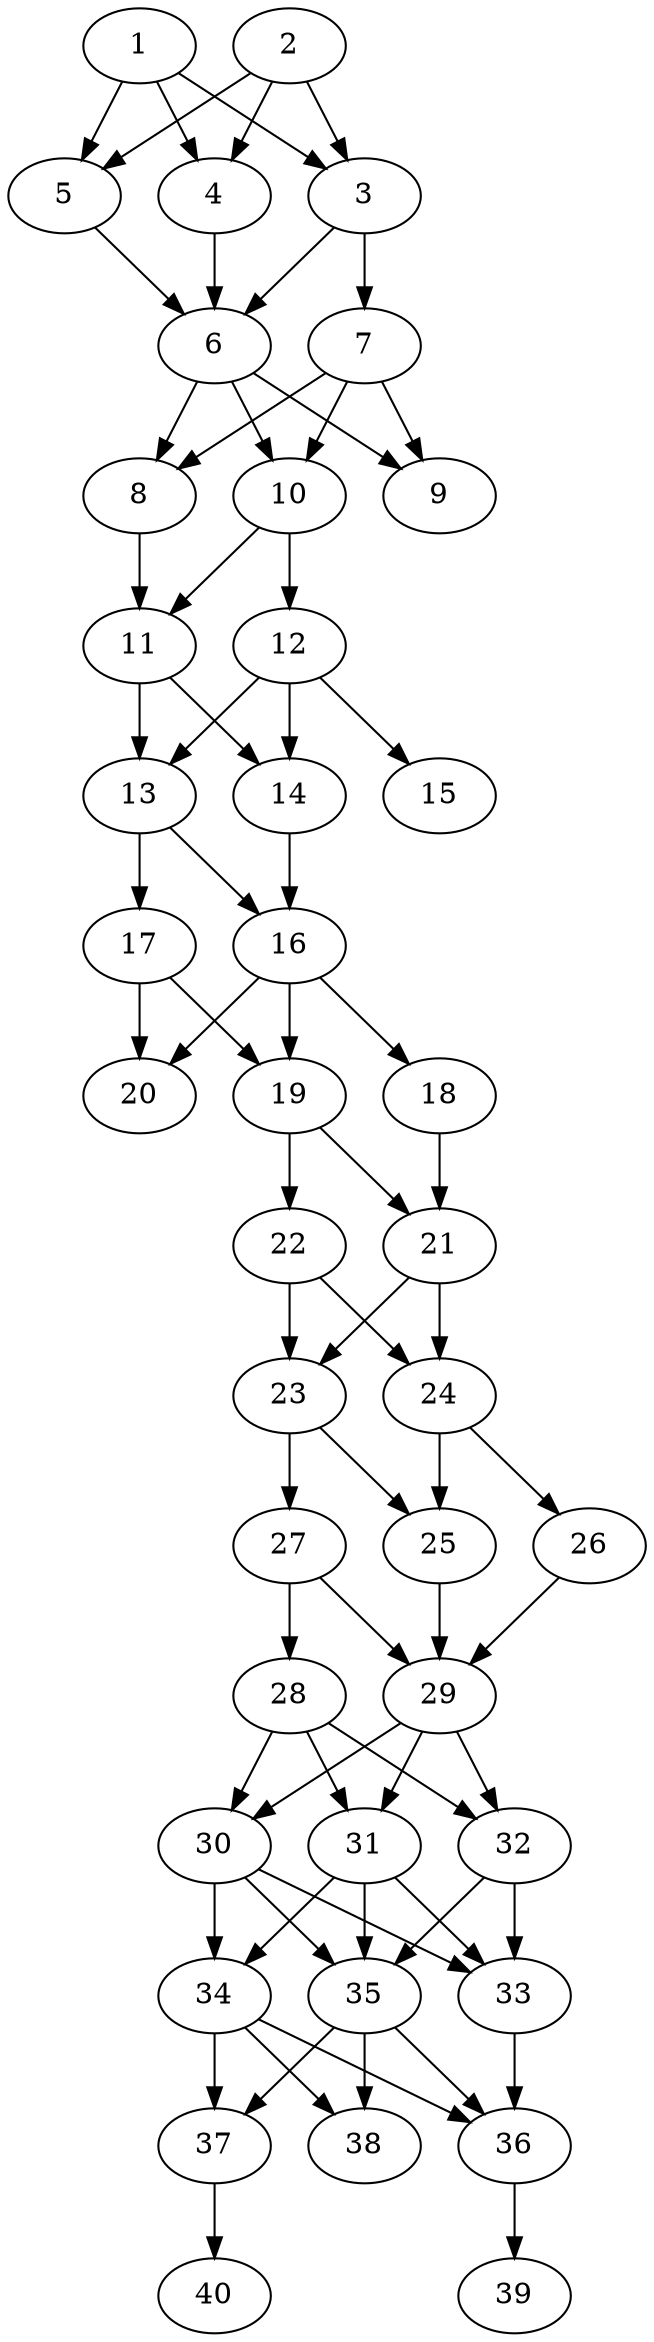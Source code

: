 // DAG automatically generated by daggen at Thu Oct  3 14:06:49 2019
// ./daggen --dot -n 40 --ccr 0.3 --fat 0.3 --regular 0.7 --density 0.9 --mindata 5242880 --maxdata 52428800 
digraph G {
  1 [size="151033173", alpha="0.17", expect_size="45309952"] 
  1 -> 3 [size ="45309952"]
  1 -> 4 [size ="45309952"]
  1 -> 5 [size ="45309952"]
  2 [size="146984960", alpha="0.11", expect_size="44095488"] 
  2 -> 3 [size ="44095488"]
  2 -> 4 [size ="44095488"]
  2 -> 5 [size ="44095488"]
  3 [size="110069760", alpha="0.12", expect_size="33020928"] 
  3 -> 6 [size ="33020928"]
  3 -> 7 [size ="33020928"]
  4 [size="146995200", alpha="0.15", expect_size="44098560"] 
  4 -> 6 [size ="44098560"]
  5 [size="141878613", alpha="0.15", expect_size="42563584"] 
  5 -> 6 [size ="42563584"]
  6 [size="148968107", alpha="0.02", expect_size="44690432"] 
  6 -> 8 [size ="44690432"]
  6 -> 9 [size ="44690432"]
  6 -> 10 [size ="44690432"]
  7 [size="82032640", alpha="0.19", expect_size="24609792"] 
  7 -> 8 [size ="24609792"]
  7 -> 9 [size ="24609792"]
  7 -> 10 [size ="24609792"]
  8 [size="134751573", alpha="0.19", expect_size="40425472"] 
  8 -> 11 [size ="40425472"]
  9 [size="167649280", alpha="0.05", expect_size="50294784"] 
  10 [size="161187840", alpha="0.05", expect_size="48356352"] 
  10 -> 11 [size ="48356352"]
  10 -> 12 [size ="48356352"]
  11 [size="31163733", alpha="0.07", expect_size="9349120"] 
  11 -> 13 [size ="9349120"]
  11 -> 14 [size ="9349120"]
  12 [size="168686933", alpha="0.03", expect_size="50606080"] 
  12 -> 13 [size ="50606080"]
  12 -> 14 [size ="50606080"]
  12 -> 15 [size ="50606080"]
  13 [size="95436800", alpha="0.08", expect_size="28631040"] 
  13 -> 16 [size ="28631040"]
  13 -> 17 [size ="28631040"]
  14 [size="32522240", alpha="0.07", expect_size="9756672"] 
  14 -> 16 [size ="9756672"]
  15 [size="148090880", alpha="0.18", expect_size="44427264"] 
  16 [size="110605653", alpha="0.02", expect_size="33181696"] 
  16 -> 18 [size ="33181696"]
  16 -> 19 [size ="33181696"]
  16 -> 20 [size ="33181696"]
  17 [size="122651307", alpha="0.10", expect_size="36795392"] 
  17 -> 19 [size ="36795392"]
  17 -> 20 [size ="36795392"]
  18 [size="110868480", alpha="0.09", expect_size="33260544"] 
  18 -> 21 [size ="33260544"]
  19 [size="100556800", alpha="0.18", expect_size="30167040"] 
  19 -> 21 [size ="30167040"]
  19 -> 22 [size ="30167040"]
  20 [size="139513173", alpha="0.19", expect_size="41853952"] 
  21 [size="20531200", alpha="0.18", expect_size="6159360"] 
  21 -> 23 [size ="6159360"]
  21 -> 24 [size ="6159360"]
  22 [size="77810347", alpha="0.12", expect_size="23343104"] 
  22 -> 23 [size ="23343104"]
  22 -> 24 [size ="23343104"]
  23 [size="97587200", alpha="0.19", expect_size="29276160"] 
  23 -> 25 [size ="29276160"]
  23 -> 27 [size ="29276160"]
  24 [size="159051093", alpha="0.02", expect_size="47715328"] 
  24 -> 25 [size ="47715328"]
  24 -> 26 [size ="47715328"]
  25 [size="55930880", alpha="0.01", expect_size="16779264"] 
  25 -> 29 [size ="16779264"]
  26 [size="41861120", alpha="0.16", expect_size="12558336"] 
  26 -> 29 [size ="12558336"]
  27 [size="53691733", alpha="0.00", expect_size="16107520"] 
  27 -> 28 [size ="16107520"]
  27 -> 29 [size ="16107520"]
  28 [size="129140053", alpha="0.19", expect_size="38742016"] 
  28 -> 30 [size ="38742016"]
  28 -> 31 [size ="38742016"]
  28 -> 32 [size ="38742016"]
  29 [size="40110080", alpha="0.17", expect_size="12033024"] 
  29 -> 30 [size ="12033024"]
  29 -> 31 [size ="12033024"]
  29 -> 32 [size ="12033024"]
  30 [size="23995733", alpha="0.13", expect_size="7198720"] 
  30 -> 33 [size ="7198720"]
  30 -> 34 [size ="7198720"]
  30 -> 35 [size ="7198720"]
  31 [size="18377387", alpha="0.11", expect_size="5513216"] 
  31 -> 33 [size ="5513216"]
  31 -> 34 [size ="5513216"]
  31 -> 35 [size ="5513216"]
  32 [size="156815360", alpha="0.08", expect_size="47044608"] 
  32 -> 33 [size ="47044608"]
  32 -> 35 [size ="47044608"]
  33 [size="96959147", alpha="0.14", expect_size="29087744"] 
  33 -> 36 [size ="29087744"]
  34 [size="88695467", alpha="0.03", expect_size="26608640"] 
  34 -> 36 [size ="26608640"]
  34 -> 37 [size ="26608640"]
  34 -> 38 [size ="26608640"]
  35 [size="104256853", alpha="0.09", expect_size="31277056"] 
  35 -> 36 [size ="31277056"]
  35 -> 37 [size ="31277056"]
  35 -> 38 [size ="31277056"]
  36 [size="110759253", alpha="0.06", expect_size="33227776"] 
  36 -> 39 [size ="33227776"]
  37 [size="82418347", alpha="0.17", expect_size="24725504"] 
  37 -> 40 [size ="24725504"]
  38 [size="83783680", alpha="0.19", expect_size="25135104"] 
  39 [size="74854400", alpha="0.12", expect_size="22456320"] 
  40 [size="48513707", alpha="0.01", expect_size="14554112"] 
}
